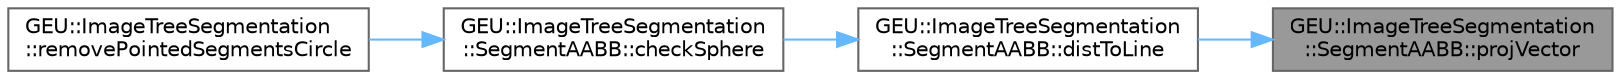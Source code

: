 digraph "GEU::ImageTreeSegmentation::SegmentAABB::projVector"
{
 // LATEX_PDF_SIZE
  bgcolor="transparent";
  edge [fontname=Helvetica,fontsize=10,labelfontname=Helvetica,labelfontsize=10];
  node [fontname=Helvetica,fontsize=10,shape=box,height=0.2,width=0.4];
  rankdir="RL";
  Node1 [id="Node000001",label="GEU::ImageTreeSegmentation\l::SegmentAABB::projVector",height=0.2,width=0.4,color="gray40", fillcolor="grey60", style="filled", fontcolor="black",tooltip=" "];
  Node1 -> Node2 [id="edge1_Node000001_Node000002",dir="back",color="steelblue1",style="solid",tooltip=" "];
  Node2 [id="Node000002",label="GEU::ImageTreeSegmentation\l::SegmentAABB::distToLine",height=0.2,width=0.4,color="grey40", fillcolor="white", style="filled",URL="$dd/d05/struct_g_e_u_1_1_image_tree_segmentation_1_1_segment_a_a_b_b.html#a127fc58846acbedca44a879a31dfc49f",tooltip=" "];
  Node2 -> Node3 [id="edge2_Node000002_Node000003",dir="back",color="steelblue1",style="solid",tooltip=" "];
  Node3 [id="Node000003",label="GEU::ImageTreeSegmentation\l::SegmentAABB::checkSphere",height=0.2,width=0.4,color="grey40", fillcolor="white", style="filled",URL="$dd/d05/struct_g_e_u_1_1_image_tree_segmentation_1_1_segment_a_a_b_b.html#a58979826093ced3297dc7410d0b66576",tooltip=" "];
  Node3 -> Node4 [id="edge3_Node000003_Node000004",dir="back",color="steelblue1",style="solid",tooltip=" "];
  Node4 [id="Node000004",label="GEU::ImageTreeSegmentation\l::removePointedSegmentsCircle",height=0.2,width=0.4,color="grey40", fillcolor="white", style="filled",URL="$d1/d02/class_g_e_u_1_1_image_tree_segmentation.html#a9992a5ee3635860c5884080d8754ba07",tooltip=" "];
}
